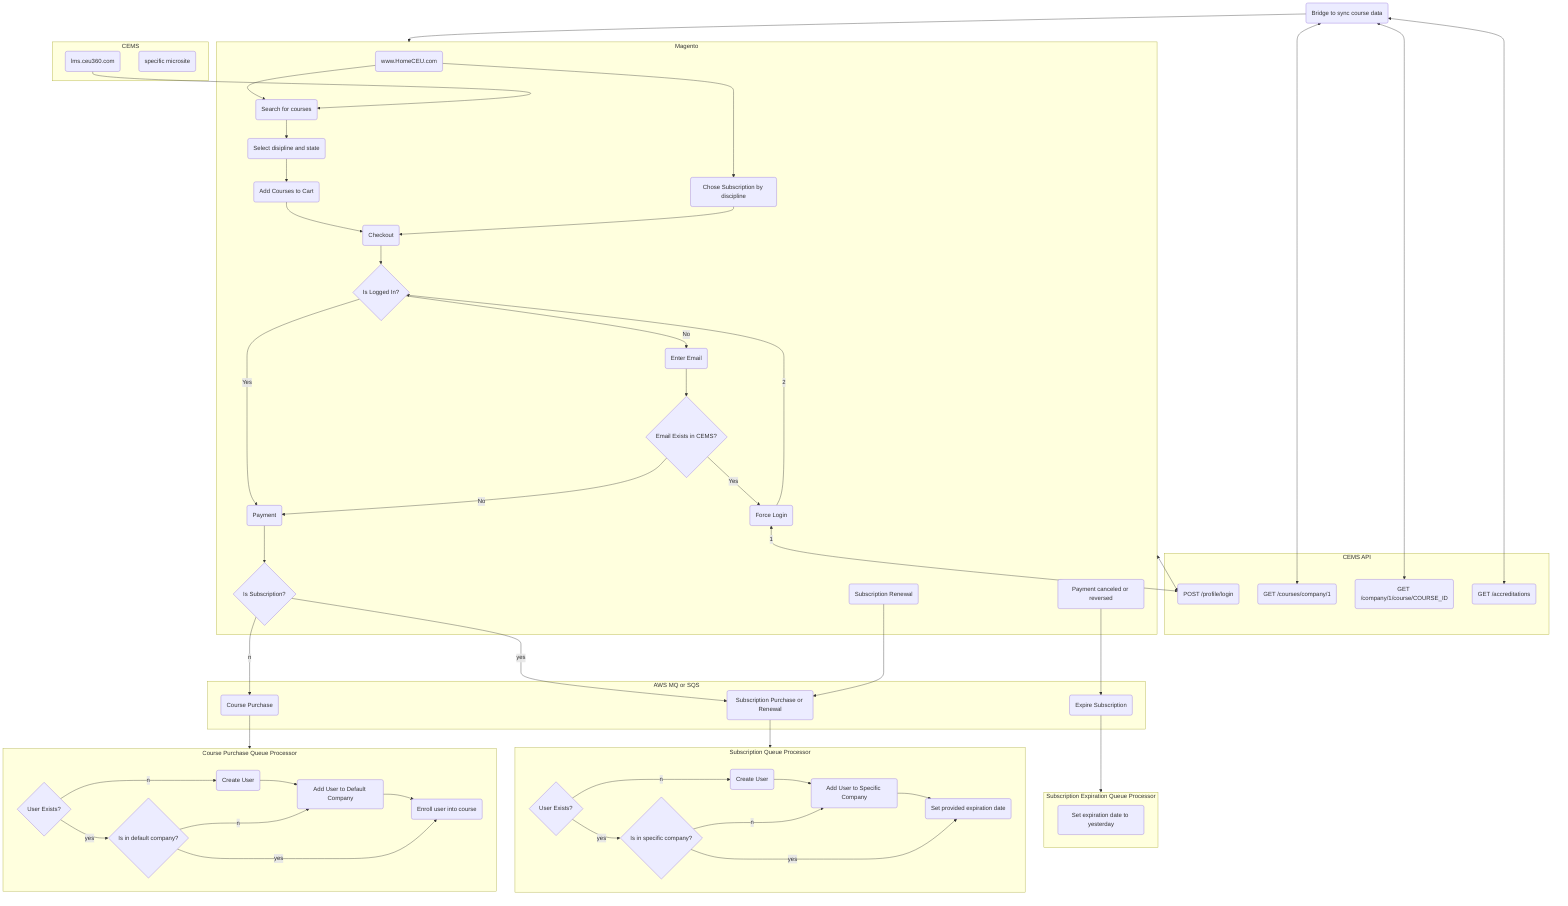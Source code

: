 flowchart TD
%% TB BT RL LR



  subgraph API [CEMS API]
    ApiLogin(POST /profile/login)
    CourseList(GET /courses/company/1)
    CourseDetail(GET /company/1/course/COURSE_ID)
    Approvals(GET /accreditations)
  end

  B(Bridge to sync course data)
    B  --> Magento
    B <--> CourseList
    B <--> CourseDetail
    B <--> Approvals



  subgraph CP [Course Purchase Queue Processor]
    CPUserExists{User Exists?}
    CPCreateUser(Create User)
    IsInDefaultCompany{Is in default company?}
    Add2DefaultCompany(Add User to Default Company)
    Enroll(Enroll user into course)

    CPUserExists --no--> CPCreateUser --> Add2DefaultCompany
    CPUserExists --yes--> IsInDefaultCompany
    IsInDefaultCompany --no--> Add2DefaultCompany --> Enroll
    IsInDefaultCompany --yes--> Enroll
  end

  subgraph SP [Subscription Queue Processor]
    SPUserExists{User Exists?}
    SPCreateUser(Create User)
    IsInSpecificCompany{Is in specific company?}
    Add2SpecificCompany(Add User to Specific Company)
    SetExpDate(Set provided expiration date)

    SPUserExists --no--> SPCreateUser --> Add2SpecificCompany
    SPUserExists --yes--> IsInSpecificCompany
    IsInSpecificCompany --no--> Add2SpecificCompany --> SetExpDate
    IsInSpecificCompany --yes--> SetExpDate
  end

  subgraph SE [Subscription Expiration Queue Processor]
    ExpireSub(Set expiration date to yesterday)
  end

  subgraph MQ [AWS MQ or SQS]
    CoursePurchaseQ(Course Purchase)
    SubPurchaseQ(Subscription Purchase or Renewal)
    SubExpireQ(Expire Subscription)
  end


    CoursePurchaseQ --> CP
    SubPurchaseQ --> SP
    SubExpireQ --> SE

  subgraph Magento
    M(www.HomeCEU.com)
    MSearch(Search for courses)
    LSelect(Select disipline and state)
    SubSel(Chose Subscription by discipline)
    Add2Cart(Add Courses to Cart)
    Checkout(Checkout)
    IsLoggedIn{Is Logged In?}
    EnterEmail(Enter Email)
    EmailExists{Email Exists in CEMS?}
    ForceLogin(Force Login)
    SubRenewal(Subscription Renewal)
    PayCancel(Payment canceled or reversed)
    Payment(Payment)
    IsSubscription{Is Subscription?}


    M --> MSearch --> LSelect --> Add2Cart --> Checkout
    M --> SubSel --> Checkout

    Checkout --> IsLoggedIn
      IsLoggedIn -- Yes --> Payment
      IsLoggedIn -- No --> EnterEmail

    EnterEmail --> EmailExists
      EmailExists -- No --> Payment
      EmailExists -- Yes --> ForceLogin --2--> IsLoggedIn

    Payment --> IsSubscription
      IsSubscription --no--> CoursePurchaseQ
      IsSubscription --yes--> SubPurchaseQ

    ForceLogin <--1--> ApiLogin
    SubRenewal --> SubPurchaseQ
    PayCancel --> SubExpireQ
  end

  Magento <--> ApiLogin



  subgraph CEMS
    C(lms.ceu360.com)
    MS(specific microsite)

    C --> MSearch
  end